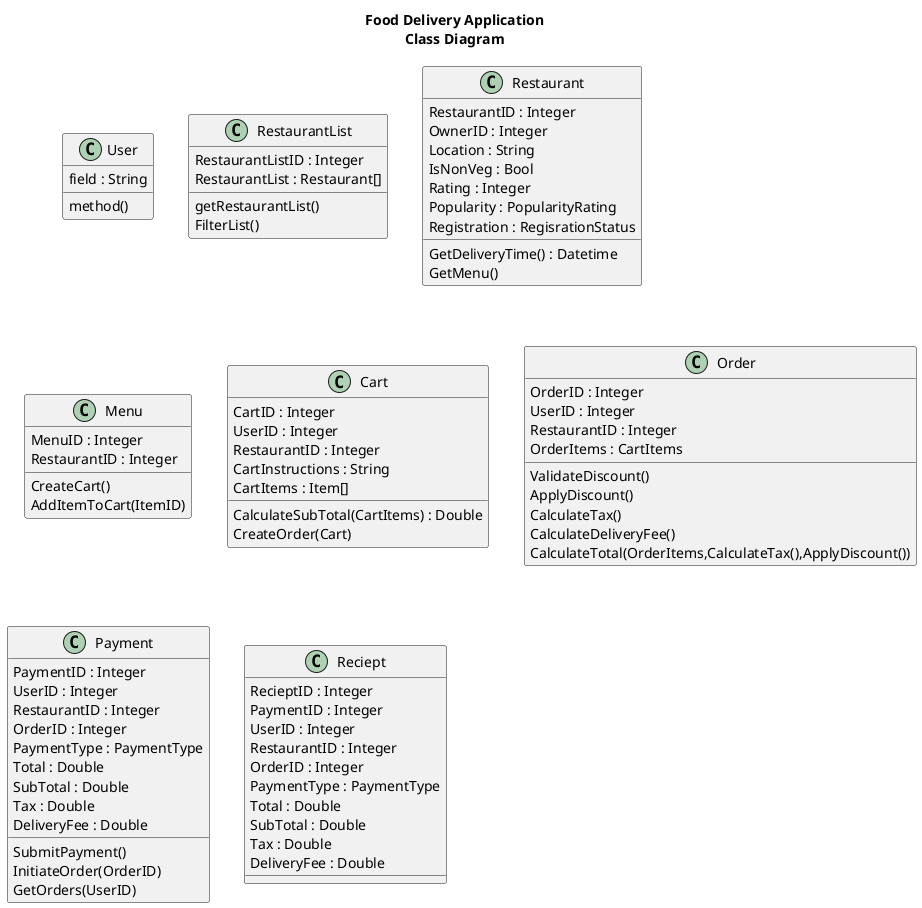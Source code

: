 @startuml 

title Food Delivery Application\nClass Diagram

class User {
    field : String
    method()
}

class RestaurantList {
    RestaurantListID : Integer
    RestaurantList : Restaurant[]
    getRestaurantList()
    FilterList()

}
    /'
    FilterLocation()
    FilterVeg/Non-Veg()
    FilterRating()
    FilterMostPopular()
    FilterDeliveryTime()
    '/

class Restaurant {
    RestaurantID : Integer
    OwnerID : Integer
    Location : String
    IsNonVeg : Bool
    Rating : Integer
    Popularity : PopularityRating
    Registration : RegisrationStatus
    GetDeliveryTime() : Datetime
    GetMenu()
}

class Menu {
    MenuID : Integer
    RestaurantID : Integer
    CreateCart()
    AddItemToCart(ItemID)
}

class Cart {
    CartID : Integer
    UserID : Integer
    RestaurantID : Integer
    CartInstructions : String
    CartItems : Item[]
    CalculateSubTotal(CartItems) : Double
    CreateOrder(Cart)
}

class Order {
    OrderID : Integer
    UserID : Integer
    RestaurantID : Integer
    OrderItems : CartItems
    ValidateDiscount()
    ApplyDiscount()
    CalculateTax()
    CalculateDeliveryFee()
    CalculateTotal(OrderItems,CalculateTax(),ApplyDiscount())
}

class Payment {
    PaymentID : Integer
    UserID : Integer
    RestaurantID : Integer
    OrderID : Integer
    PaymentType : PaymentType
    Total : Double
    SubTotal : Double
    Tax : Double
    DeliveryFee : Double
    SubmitPayment()
    InitiateOrder(OrderID)
    GetOrders(UserID)
}

class Reciept {
    RecieptID : Integer
    PaymentID : Integer
    UserID : Integer
    RestaurantID : Integer
    OrderID : Integer
    PaymentType : PaymentType
    Total : Double
    SubTotal : Double
    Tax : Double
    DeliveryFee : Double
}





/'
class Permission {
    field : String
    method()
}

class Item {
    field : String
    method()
}
'/
@enduml 